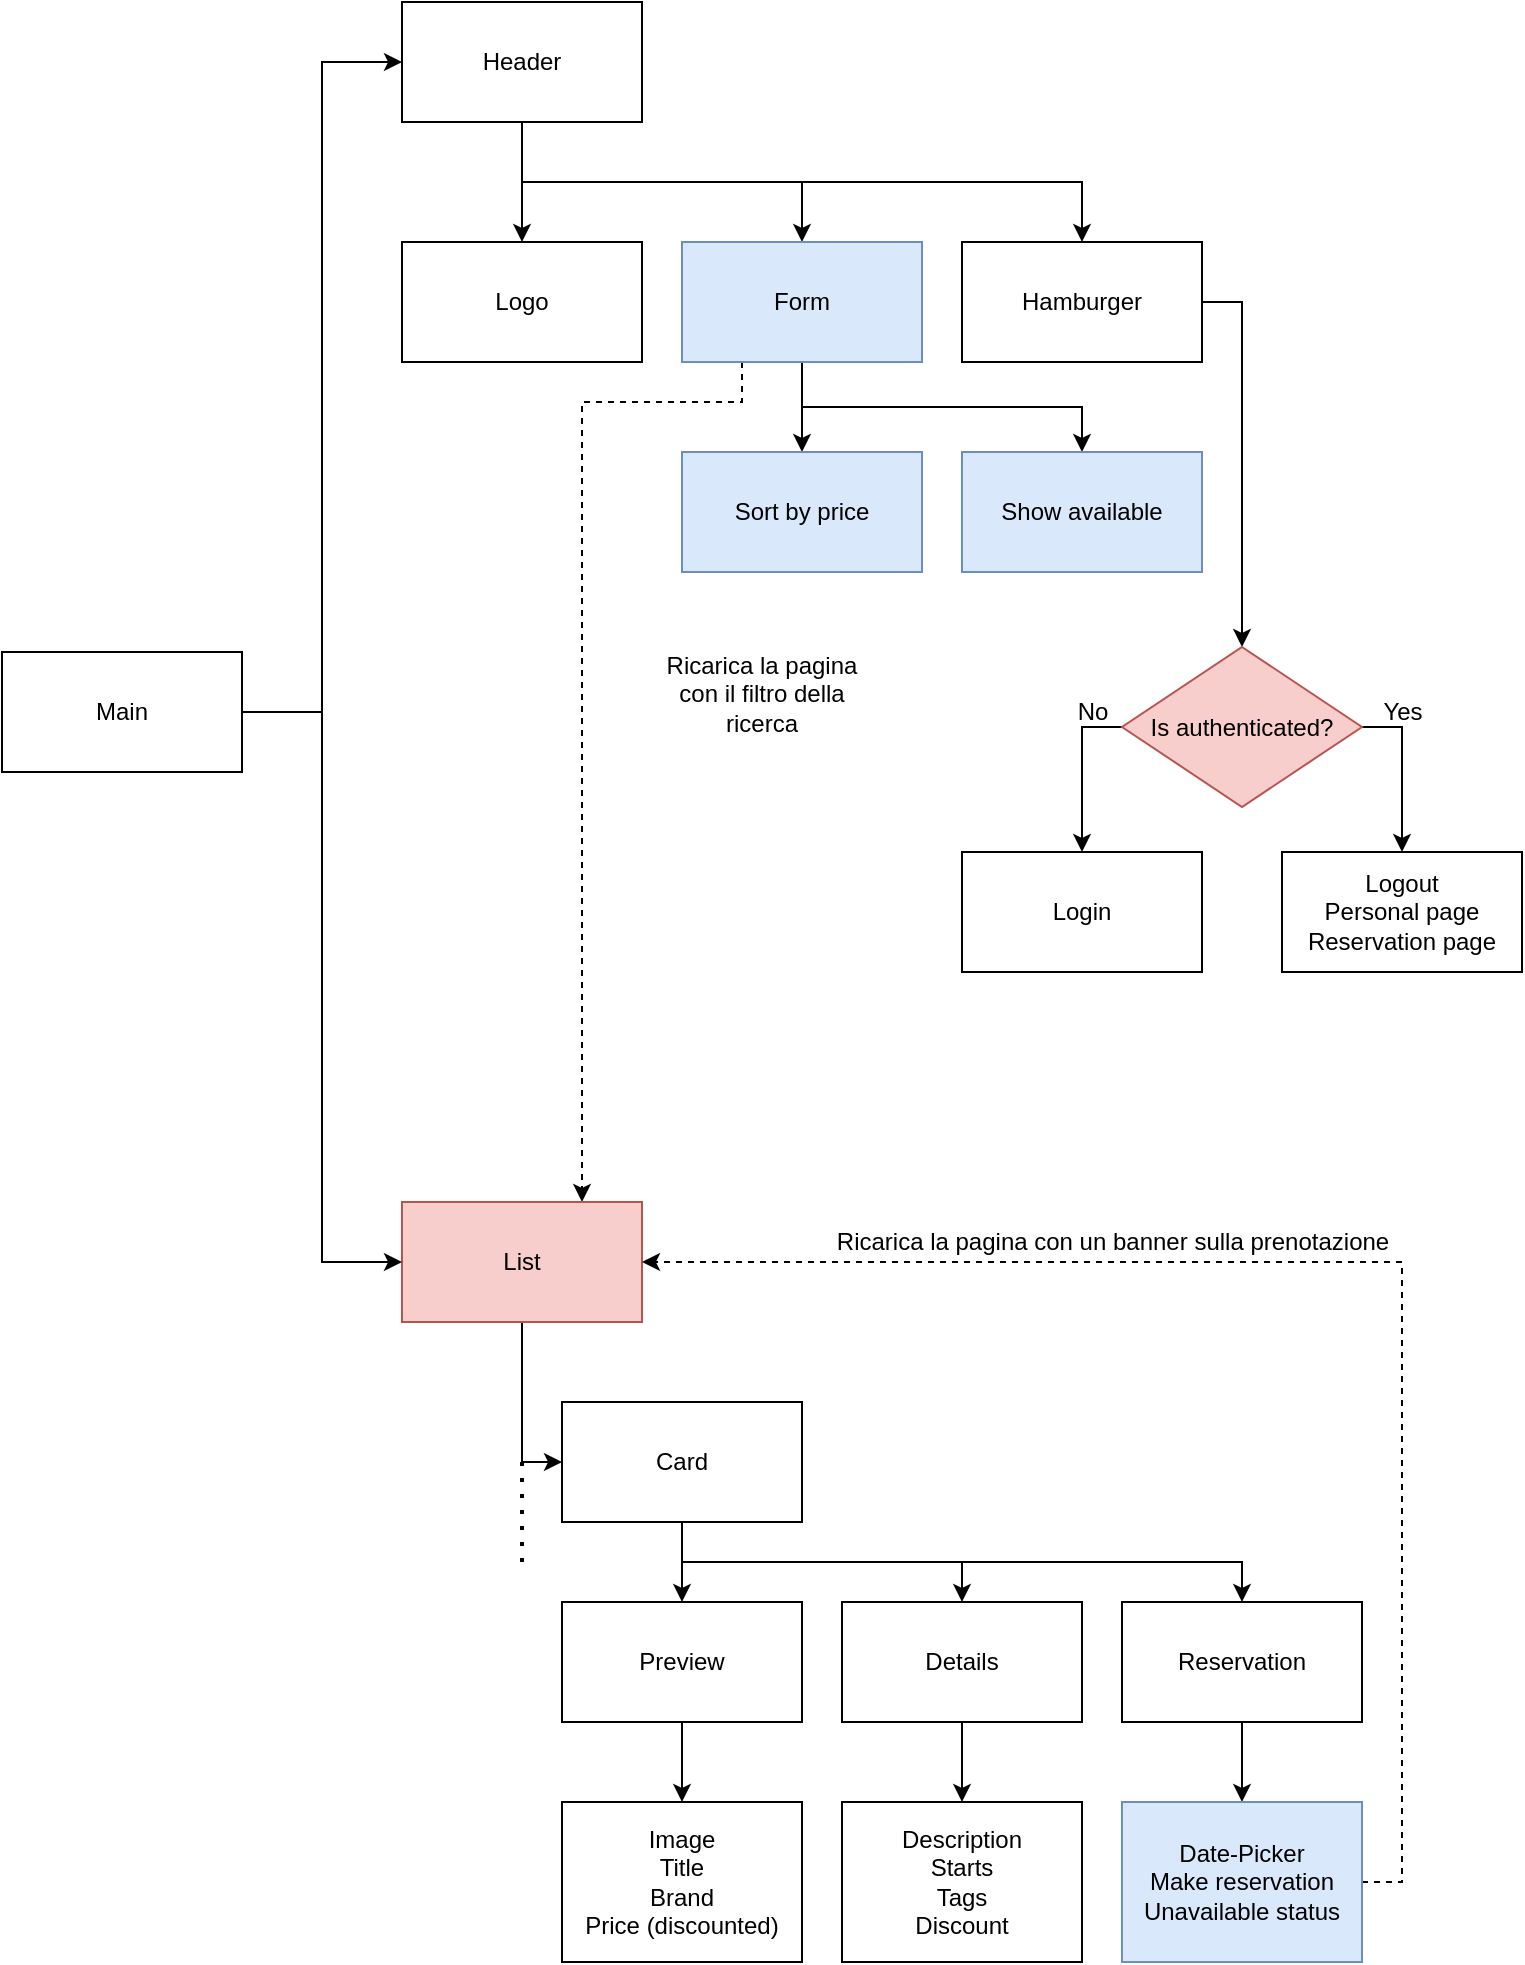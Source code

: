 <mxfile version="15.9.6" type="device"><diagram id="mfjvFsiGAvDnMSSKvmFG" name="user-components"><mxGraphModel dx="1571" dy="1099" grid="1" gridSize="10" guides="1" tooltips="1" connect="1" arrows="1" fold="1" page="1" pageScale="1" pageWidth="827" pageHeight="1169" math="0" shadow="0"><root><mxCell id="0"/><mxCell id="1" parent="0"/><mxCell id="Sncv57cDbYazBMI7YXdi-20" style="edgeStyle=orthogonalEdgeStyle;rounded=0;orthogonalLoop=1;jettySize=auto;html=1;exitX=0.5;exitY=1;exitDx=0;exitDy=0;entryX=0.5;entryY=0;entryDx=0;entryDy=0;" edge="1" parent="1" source="Sncv57cDbYazBMI7YXdi-12" target="Sncv57cDbYazBMI7YXdi-13"><mxGeometry relative="1" as="geometry"/></mxCell><mxCell id="Sncv57cDbYazBMI7YXdi-21" style="edgeStyle=orthogonalEdgeStyle;rounded=0;orthogonalLoop=1;jettySize=auto;html=1;exitX=0.5;exitY=1;exitDx=0;exitDy=0;entryX=0.5;entryY=0;entryDx=0;entryDy=0;" edge="1" parent="1" source="Sncv57cDbYazBMI7YXdi-12" target="Sncv57cDbYazBMI7YXdi-14"><mxGeometry relative="1" as="geometry"/></mxCell><mxCell id="Sncv57cDbYazBMI7YXdi-22" style="edgeStyle=orthogonalEdgeStyle;rounded=0;orthogonalLoop=1;jettySize=auto;html=1;exitX=0.5;exitY=1;exitDx=0;exitDy=0;entryX=0.5;entryY=0;entryDx=0;entryDy=0;" edge="1" parent="1" source="Sncv57cDbYazBMI7YXdi-12" target="Sncv57cDbYazBMI7YXdi-15"><mxGeometry relative="1" as="geometry"/></mxCell><mxCell id="Sncv57cDbYazBMI7YXdi-12" value="Header" style="rounded=0;whiteSpace=wrap;html=1;" vertex="1" parent="1"><mxGeometry x="240" y="40" width="120" height="60" as="geometry"/></mxCell><mxCell id="Sncv57cDbYazBMI7YXdi-53" style="edgeStyle=orthogonalEdgeStyle;rounded=0;orthogonalLoop=1;jettySize=auto;html=1;exitX=0.5;exitY=1;exitDx=0;exitDy=0;entryX=0.5;entryY=0;entryDx=0;entryDy=0;" edge="1" parent="1" source="Sncv57cDbYazBMI7YXdi-14" target="Sncv57cDbYazBMI7YXdi-52"><mxGeometry relative="1" as="geometry"/></mxCell><mxCell id="Sncv57cDbYazBMI7YXdi-58" style="edgeStyle=orthogonalEdgeStyle;rounded=0;orthogonalLoop=1;jettySize=auto;html=1;exitX=0.25;exitY=1;exitDx=0;exitDy=0;dashed=1;entryX=0.75;entryY=0;entryDx=0;entryDy=0;" edge="1" parent="1" source="Sncv57cDbYazBMI7YXdi-14" target="Sncv57cDbYazBMI7YXdi-28"><mxGeometry relative="1" as="geometry"><mxPoint x="300" y="460" as="targetPoint"/><Array as="points"><mxPoint x="410" y="240"/><mxPoint x="330" y="240"/></Array></mxGeometry></mxCell><mxCell id="Sncv57cDbYazBMI7YXdi-60" style="edgeStyle=orthogonalEdgeStyle;rounded=0;orthogonalLoop=1;jettySize=auto;html=1;exitX=0.5;exitY=1;exitDx=0;exitDy=0;entryX=0.5;entryY=0;entryDx=0;entryDy=0;" edge="1" parent="1" source="Sncv57cDbYazBMI7YXdi-14" target="Sncv57cDbYazBMI7YXdi-59"><mxGeometry relative="1" as="geometry"/></mxCell><mxCell id="Sncv57cDbYazBMI7YXdi-14" value="Form" style="rounded=0;whiteSpace=wrap;html=1;fillColor=#dae8fc;strokeColor=#6c8ebf;" vertex="1" parent="1"><mxGeometry x="380" y="160" width="120" height="60" as="geometry"/></mxCell><mxCell id="Sncv57cDbYazBMI7YXdi-23" style="edgeStyle=orthogonalEdgeStyle;rounded=0;orthogonalLoop=1;jettySize=auto;html=1;exitX=1;exitY=0.5;exitDx=0;exitDy=0;entryX=0.5;entryY=0;entryDx=0;entryDy=0;" edge="1" parent="1" source="Sncv57cDbYazBMI7YXdi-15" target="Sncv57cDbYazBMI7YXdi-17"><mxGeometry relative="1" as="geometry"><mxPoint x="660" y="197.5" as="sourcePoint"/></mxGeometry></mxCell><mxCell id="Sncv57cDbYazBMI7YXdi-15" value="Hamburger" style="rounded=0;whiteSpace=wrap;html=1;" vertex="1" parent="1"><mxGeometry x="520" y="160" width="120" height="60" as="geometry"/></mxCell><mxCell id="Sncv57cDbYazBMI7YXdi-16" value="Login" style="rounded=0;whiteSpace=wrap;html=1;" vertex="1" parent="1"><mxGeometry x="520" y="465" width="120" height="60" as="geometry"/></mxCell><mxCell id="Sncv57cDbYazBMI7YXdi-24" style="edgeStyle=orthogonalEdgeStyle;rounded=0;orthogonalLoop=1;jettySize=auto;html=1;exitX=1;exitY=0.5;exitDx=0;exitDy=0;entryX=0.5;entryY=0;entryDx=0;entryDy=0;" edge="1" parent="1" source="Sncv57cDbYazBMI7YXdi-17" target="Sncv57cDbYazBMI7YXdi-18"><mxGeometry relative="1" as="geometry"/></mxCell><mxCell id="Sncv57cDbYazBMI7YXdi-25" style="edgeStyle=orthogonalEdgeStyle;rounded=0;orthogonalLoop=1;jettySize=auto;html=1;exitX=0;exitY=0.5;exitDx=0;exitDy=0;entryX=0.5;entryY=0;entryDx=0;entryDy=0;" edge="1" parent="1" source="Sncv57cDbYazBMI7YXdi-17" target="Sncv57cDbYazBMI7YXdi-16"><mxGeometry relative="1" as="geometry"/></mxCell><mxCell id="Sncv57cDbYazBMI7YXdi-17" value="Is authenticated?" style="rhombus;whiteSpace=wrap;html=1;fillColor=#f8cecc;strokeColor=#b85450;" vertex="1" parent="1"><mxGeometry x="600" y="362.5" width="120" height="80" as="geometry"/></mxCell><mxCell id="Sncv57cDbYazBMI7YXdi-18" value="Logout&lt;br&gt;Personal page&lt;br&gt;Reservation page" style="whiteSpace=wrap;html=1;" vertex="1" parent="1"><mxGeometry x="680" y="465" width="120" height="60" as="geometry"/></mxCell><mxCell id="Sncv57cDbYazBMI7YXdi-26" value="No" style="text;html=1;align=center;verticalAlign=middle;resizable=0;points=[];autosize=1;strokeColor=none;fillColor=none;" vertex="1" parent="1"><mxGeometry x="570" y="385" width="30" height="20" as="geometry"/></mxCell><mxCell id="Sncv57cDbYazBMI7YXdi-27" value="Yes" style="text;html=1;align=center;verticalAlign=middle;resizable=0;points=[];autosize=1;strokeColor=none;fillColor=none;" vertex="1" parent="1"><mxGeometry x="720" y="385" width="40" height="20" as="geometry"/></mxCell><mxCell id="Sncv57cDbYazBMI7YXdi-32" style="edgeStyle=orthogonalEdgeStyle;rounded=0;orthogonalLoop=1;jettySize=auto;html=1;exitX=0.5;exitY=1;exitDx=0;exitDy=0;entryX=0;entryY=0.5;entryDx=0;entryDy=0;" edge="1" parent="1" source="Sncv57cDbYazBMI7YXdi-28" target="Sncv57cDbYazBMI7YXdi-29"><mxGeometry relative="1" as="geometry"/></mxCell><mxCell id="Sncv57cDbYazBMI7YXdi-28" value="List" style="rounded=0;whiteSpace=wrap;html=1;fillColor=#f8cecc;strokeColor=#b85450;" vertex="1" parent="1"><mxGeometry x="240" y="640" width="120" height="60" as="geometry"/></mxCell><mxCell id="Sncv57cDbYazBMI7YXdi-40" style="edgeStyle=orthogonalEdgeStyle;rounded=0;orthogonalLoop=1;jettySize=auto;html=1;exitX=0.5;exitY=1;exitDx=0;exitDy=0;entryX=0.5;entryY=0;entryDx=0;entryDy=0;" edge="1" parent="1" source="Sncv57cDbYazBMI7YXdi-29" target="Sncv57cDbYazBMI7YXdi-38"><mxGeometry relative="1" as="geometry"/></mxCell><mxCell id="Sncv57cDbYazBMI7YXdi-42" style="edgeStyle=orthogonalEdgeStyle;rounded=0;orthogonalLoop=1;jettySize=auto;html=1;exitX=0.5;exitY=1;exitDx=0;exitDy=0;entryX=0.5;entryY=0;entryDx=0;entryDy=0;" edge="1" parent="1" source="Sncv57cDbYazBMI7YXdi-29" target="Sncv57cDbYazBMI7YXdi-39"><mxGeometry relative="1" as="geometry"/></mxCell><mxCell id="Sncv57cDbYazBMI7YXdi-43" style="edgeStyle=orthogonalEdgeStyle;rounded=0;orthogonalLoop=1;jettySize=auto;html=1;exitX=0.5;exitY=1;exitDx=0;exitDy=0;" edge="1" parent="1" source="Sncv57cDbYazBMI7YXdi-29" target="Sncv57cDbYazBMI7YXdi-41"><mxGeometry relative="1" as="geometry"/></mxCell><mxCell id="Sncv57cDbYazBMI7YXdi-29" value="Card" style="rounded=0;whiteSpace=wrap;html=1;" vertex="1" parent="1"><mxGeometry x="320" y="740" width="120" height="60" as="geometry"/></mxCell><mxCell id="Sncv57cDbYazBMI7YXdi-34" value="" style="endArrow=none;dashed=1;html=1;dashPattern=1 3;strokeWidth=2;rounded=0;" edge="1" parent="1"><mxGeometry width="50" height="50" relative="1" as="geometry"><mxPoint x="300" y="820" as="sourcePoint"/><mxPoint x="300" y="770" as="targetPoint"/></mxGeometry></mxCell><mxCell id="Sncv57cDbYazBMI7YXdi-36" style="edgeStyle=orthogonalEdgeStyle;rounded=0;orthogonalLoop=1;jettySize=auto;html=1;exitX=1;exitY=0.5;exitDx=0;exitDy=0;entryX=0;entryY=0.5;entryDx=0;entryDy=0;" edge="1" parent="1" source="Sncv57cDbYazBMI7YXdi-35" target="Sncv57cDbYazBMI7YXdi-12"><mxGeometry relative="1" as="geometry"/></mxCell><mxCell id="Sncv57cDbYazBMI7YXdi-37" style="edgeStyle=orthogonalEdgeStyle;rounded=0;orthogonalLoop=1;jettySize=auto;html=1;exitX=1;exitY=0.5;exitDx=0;exitDy=0;entryX=0;entryY=0.5;entryDx=0;entryDy=0;" edge="1" parent="1" source="Sncv57cDbYazBMI7YXdi-35" target="Sncv57cDbYazBMI7YXdi-28"><mxGeometry relative="1" as="geometry"/></mxCell><mxCell id="Sncv57cDbYazBMI7YXdi-35" value="Main" style="rounded=0;whiteSpace=wrap;html=1;" vertex="1" parent="1"><mxGeometry x="40" y="365" width="120" height="60" as="geometry"/></mxCell><mxCell id="Sncv57cDbYazBMI7YXdi-46" style="edgeStyle=orthogonalEdgeStyle;rounded=0;orthogonalLoop=1;jettySize=auto;html=1;exitX=0.5;exitY=1;exitDx=0;exitDy=0;entryX=0.5;entryY=0;entryDx=0;entryDy=0;" edge="1" parent="1" source="Sncv57cDbYazBMI7YXdi-38" target="Sncv57cDbYazBMI7YXdi-45"><mxGeometry relative="1" as="geometry"/></mxCell><mxCell id="Sncv57cDbYazBMI7YXdi-38" value="Preview" style="rounded=0;whiteSpace=wrap;html=1;" vertex="1" parent="1"><mxGeometry x="320" y="840" width="120" height="60" as="geometry"/></mxCell><mxCell id="Sncv57cDbYazBMI7YXdi-50" style="edgeStyle=orthogonalEdgeStyle;rounded=0;orthogonalLoop=1;jettySize=auto;html=1;exitX=0.5;exitY=1;exitDx=0;exitDy=0;entryX=0.5;entryY=0;entryDx=0;entryDy=0;" edge="1" parent="1" source="Sncv57cDbYazBMI7YXdi-39" target="Sncv57cDbYazBMI7YXdi-47"><mxGeometry relative="1" as="geometry"/></mxCell><mxCell id="Sncv57cDbYazBMI7YXdi-39" value="Details" style="rounded=0;whiteSpace=wrap;html=1;" vertex="1" parent="1"><mxGeometry x="460" y="840" width="120" height="60" as="geometry"/></mxCell><mxCell id="Sncv57cDbYazBMI7YXdi-49" style="edgeStyle=orthogonalEdgeStyle;rounded=0;orthogonalLoop=1;jettySize=auto;html=1;exitX=0.5;exitY=1;exitDx=0;exitDy=0;entryX=0.5;entryY=0;entryDx=0;entryDy=0;" edge="1" parent="1" source="Sncv57cDbYazBMI7YXdi-41" target="Sncv57cDbYazBMI7YXdi-48"><mxGeometry relative="1" as="geometry"/></mxCell><mxCell id="Sncv57cDbYazBMI7YXdi-41" value="Reservation" style="whiteSpace=wrap;html=1;" vertex="1" parent="1"><mxGeometry x="600" y="840" width="120" height="60" as="geometry"/></mxCell><mxCell id="Sncv57cDbYazBMI7YXdi-45" value="Image&lt;br&gt;Title&lt;br&gt;Brand&lt;br&gt;Price (discounted)" style="whiteSpace=wrap;html=1;" vertex="1" parent="1"><mxGeometry x="320" y="940" width="120" height="80" as="geometry"/></mxCell><mxCell id="Sncv57cDbYazBMI7YXdi-47" value="Description&lt;br&gt;Starts&lt;br&gt;Tags&lt;br&gt;Discount" style="whiteSpace=wrap;html=1;" vertex="1" parent="1"><mxGeometry x="460" y="940" width="120" height="80" as="geometry"/></mxCell><mxCell id="Sncv57cDbYazBMI7YXdi-56" style="edgeStyle=orthogonalEdgeStyle;rounded=0;orthogonalLoop=1;jettySize=auto;html=1;exitX=1;exitY=0.5;exitDx=0;exitDy=0;entryX=1;entryY=0.5;entryDx=0;entryDy=0;dashed=1;" edge="1" parent="1" source="Sncv57cDbYazBMI7YXdi-48" target="Sncv57cDbYazBMI7YXdi-28"><mxGeometry relative="1" as="geometry"/></mxCell><mxCell id="Sncv57cDbYazBMI7YXdi-48" value="Date-Picker&lt;br&gt;Make reservation&lt;br&gt;Unavailable status" style="whiteSpace=wrap;html=1;fillColor=#dae8fc;strokeColor=#6c8ebf;" vertex="1" parent="1"><mxGeometry x="600" y="940" width="120" height="80" as="geometry"/></mxCell><mxCell id="Sncv57cDbYazBMI7YXdi-51" value="Ricarica la pagina con il filtro della ricerca" style="text;html=1;strokeColor=none;fillColor=none;align=center;verticalAlign=middle;whiteSpace=wrap;rounded=0;" vertex="1" parent="1"><mxGeometry x="360" y="347.5" width="120" height="77.5" as="geometry"/></mxCell><mxCell id="Sncv57cDbYazBMI7YXdi-52" value="Sort by price" style="whiteSpace=wrap;html=1;fillColor=#dae8fc;strokeColor=#6c8ebf;" vertex="1" parent="1"><mxGeometry x="380" y="265" width="120" height="60" as="geometry"/></mxCell><mxCell id="Sncv57cDbYazBMI7YXdi-13" value="Logo" style="rounded=0;whiteSpace=wrap;html=1;" vertex="1" parent="1"><mxGeometry x="240" y="160" width="120" height="60" as="geometry"/></mxCell><mxCell id="Sncv57cDbYazBMI7YXdi-59" value="Show available" style="whiteSpace=wrap;html=1;fillColor=#dae8fc;strokeColor=#6c8ebf;" vertex="1" parent="1"><mxGeometry x="520" y="265" width="120" height="60" as="geometry"/></mxCell><mxCell id="Sncv57cDbYazBMI7YXdi-61" value="Ricarica la pagina con un banner sulla prenotazione" style="text;html=1;align=center;verticalAlign=middle;resizable=0;points=[];autosize=1;strokeColor=none;fillColor=none;" vertex="1" parent="1"><mxGeometry x="450" y="650" width="290" height="20" as="geometry"/></mxCell></root></mxGraphModel></diagram></mxfile>